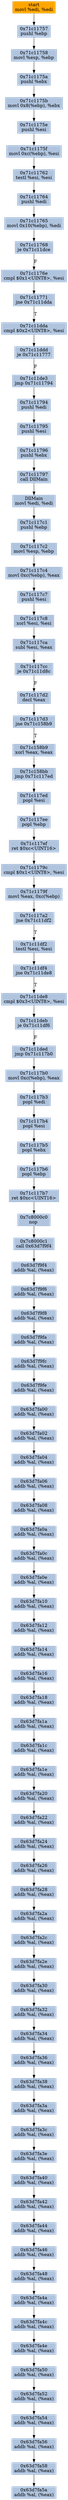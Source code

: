 digraph G {
node[shape=rectangle,style=filled,fillcolor=lightsteelblue,color=lightsteelblue]
bgcolor="transparent"
a0x71c11755movl_edi_edi[label="start\nmovl %edi, %edi",color="lightgrey",fillcolor="orange"];
a0x71c11757pushl_ebp[label="0x71c11757\npushl %ebp"];
a0x71c11758movl_esp_ebp[label="0x71c11758\nmovl %esp, %ebp"];
a0x71c1175apushl_ebx[label="0x71c1175a\npushl %ebx"];
a0x71c1175bmovl_0x8ebp__ebx[label="0x71c1175b\nmovl 0x8(%ebp), %ebx"];
a0x71c1175epushl_esi[label="0x71c1175e\npushl %esi"];
a0x71c1175fmovl_0xcebp__esi[label="0x71c1175f\nmovl 0xc(%ebp), %esi"];
a0x71c11762testl_esi_esi[label="0x71c11762\ntestl %esi, %esi"];
a0x71c11764pushl_edi[label="0x71c11764\npushl %edi"];
a0x71c11765movl_0x10ebp__edi[label="0x71c11765\nmovl 0x10(%ebp), %edi"];
a0x71c11768je_0x71c11dce[label="0x71c11768\nje 0x71c11dce"];
a0x71c1176ecmpl_0x1UINT8_esi[label="0x71c1176e\ncmpl $0x1<UINT8>, %esi"];
a0x71c11771jne_0x71c11dda[label="0x71c11771\njne 0x71c11dda"];
a0x71c11ddacmpl_0x2UINT8_esi[label="0x71c11dda\ncmpl $0x2<UINT8>, %esi"];
a0x71c11dddje_0x71c11777[label="0x71c11ddd\nje 0x71c11777"];
a0x71c11de3jmp_0x71c11794[label="0x71c11de3\njmp 0x71c11794"];
a0x71c11794pushl_edi[label="0x71c11794\npushl %edi"];
a0x71c11795pushl_esi[label="0x71c11795\npushl %esi"];
a0x71c11796pushl_ebx[label="0x71c11796\npushl %ebx"];
a0x71c11797call_DllMain[label="0x71c11797\ncall DllMain"];
a0x71c117bfmovl_edi_edi[label="DllMain\nmovl %edi, %edi"];
a0x71c117c1pushl_ebp[label="0x71c117c1\npushl %ebp"];
a0x71c117c2movl_esp_ebp[label="0x71c117c2\nmovl %esp, %ebp"];
a0x71c117c4movl_0xcebp__eax[label="0x71c117c4\nmovl 0xc(%ebp), %eax"];
a0x71c117c7pushl_esi[label="0x71c117c7\npushl %esi"];
a0x71c117c8xorl_esi_esi[label="0x71c117c8\nxorl %esi, %esi"];
a0x71c117casubl_esi_eax[label="0x71c117ca\nsubl %esi, %eax"];
a0x71c117ccje_0x71c11d8c[label="0x71c117cc\nje 0x71c11d8c"];
a0x71c117d2decl_eax[label="0x71c117d2\ndecl %eax"];
a0x71c117d3jne_0x71c158b9[label="0x71c117d3\njne 0x71c158b9"];
a0x71c158b9xorl_eax_eax[label="0x71c158b9\nxorl %eax, %eax"];
a0x71c158bbjmp_0x71c117ed[label="0x71c158bb\njmp 0x71c117ed"];
a0x71c117edpopl_esi[label="0x71c117ed\npopl %esi"];
a0x71c117eepopl_ebp[label="0x71c117ee\npopl %ebp"];
a0x71c117efret_0xcUINT16[label="0x71c117ef\nret $0xc<UINT16>"];
a0x71c1179ccmpl_0x1UINT8_esi[label="0x71c1179c\ncmpl $0x1<UINT8>, %esi"];
a0x71c1179fmovl_eax_0xcebp_[label="0x71c1179f\nmovl %eax, 0xc(%ebp)"];
a0x71c117a2jne_0x71c11df2[label="0x71c117a2\njne 0x71c11df2"];
a0x71c11df2testl_esi_esi[label="0x71c11df2\ntestl %esi, %esi"];
a0x71c11df4jne_0x71c11de8[label="0x71c11df4\njne 0x71c11de8"];
a0x71c11de8cmpl_0x3UINT8_esi[label="0x71c11de8\ncmpl $0x3<UINT8>, %esi"];
a0x71c11debje_0x71c11df6[label="0x71c11deb\nje 0x71c11df6"];
a0x71c11dedjmp_0x71c117b0[label="0x71c11ded\njmp 0x71c117b0"];
a0x71c117b0movl_0xcebp__eax[label="0x71c117b0\nmovl 0xc(%ebp), %eax"];
a0x71c117b3popl_edi[label="0x71c117b3\npopl %edi"];
a0x71c117b4popl_esi[label="0x71c117b4\npopl %esi"];
a0x71c117b5popl_ebx[label="0x71c117b5\npopl %ebx"];
a0x71c117b6popl_ebp[label="0x71c117b6\npopl %ebp"];
a0x71c117b7ret_0xcUINT16[label="0x71c117b7\nret $0xc<UINT16>"];
a0x7c8000c0nop_[label="0x7c8000c0\nnop "];
a0x7c8000c1call_0x63d7f9f4[label="0x7c8000c1\ncall 0x63d7f9f4"];
a0x63d7f9f4addb_al_eax_[label="0x63d7f9f4\naddb %al, (%eax)"];
a0x63d7f9f6addb_al_eax_[label="0x63d7f9f6\naddb %al, (%eax)"];
a0x63d7f9f8addb_al_eax_[label="0x63d7f9f8\naddb %al, (%eax)"];
a0x63d7f9faaddb_al_eax_[label="0x63d7f9fa\naddb %al, (%eax)"];
a0x63d7f9fcaddb_al_eax_[label="0x63d7f9fc\naddb %al, (%eax)"];
a0x63d7f9feaddb_al_eax_[label="0x63d7f9fe\naddb %al, (%eax)"];
a0x63d7fa00addb_al_eax_[label="0x63d7fa00\naddb %al, (%eax)"];
a0x63d7fa02addb_al_eax_[label="0x63d7fa02\naddb %al, (%eax)"];
a0x63d7fa04addb_al_eax_[label="0x63d7fa04\naddb %al, (%eax)"];
a0x63d7fa06addb_al_eax_[label="0x63d7fa06\naddb %al, (%eax)"];
a0x63d7fa08addb_al_eax_[label="0x63d7fa08\naddb %al, (%eax)"];
a0x63d7fa0aaddb_al_eax_[label="0x63d7fa0a\naddb %al, (%eax)"];
a0x63d7fa0caddb_al_eax_[label="0x63d7fa0c\naddb %al, (%eax)"];
a0x63d7fa0eaddb_al_eax_[label="0x63d7fa0e\naddb %al, (%eax)"];
a0x63d7fa10addb_al_eax_[label="0x63d7fa10\naddb %al, (%eax)"];
a0x63d7fa12addb_al_eax_[label="0x63d7fa12\naddb %al, (%eax)"];
a0x63d7fa14addb_al_eax_[label="0x63d7fa14\naddb %al, (%eax)"];
a0x63d7fa16addb_al_eax_[label="0x63d7fa16\naddb %al, (%eax)"];
a0x63d7fa18addb_al_eax_[label="0x63d7fa18\naddb %al, (%eax)"];
a0x63d7fa1aaddb_al_eax_[label="0x63d7fa1a\naddb %al, (%eax)"];
a0x63d7fa1caddb_al_eax_[label="0x63d7fa1c\naddb %al, (%eax)"];
a0x63d7fa1eaddb_al_eax_[label="0x63d7fa1e\naddb %al, (%eax)"];
a0x63d7fa20addb_al_eax_[label="0x63d7fa20\naddb %al, (%eax)"];
a0x63d7fa22addb_al_eax_[label="0x63d7fa22\naddb %al, (%eax)"];
a0x63d7fa24addb_al_eax_[label="0x63d7fa24\naddb %al, (%eax)"];
a0x63d7fa26addb_al_eax_[label="0x63d7fa26\naddb %al, (%eax)"];
a0x63d7fa28addb_al_eax_[label="0x63d7fa28\naddb %al, (%eax)"];
a0x63d7fa2aaddb_al_eax_[label="0x63d7fa2a\naddb %al, (%eax)"];
a0x63d7fa2caddb_al_eax_[label="0x63d7fa2c\naddb %al, (%eax)"];
a0x63d7fa2eaddb_al_eax_[label="0x63d7fa2e\naddb %al, (%eax)"];
a0x63d7fa30addb_al_eax_[label="0x63d7fa30\naddb %al, (%eax)"];
a0x63d7fa32addb_al_eax_[label="0x63d7fa32\naddb %al, (%eax)"];
a0x63d7fa34addb_al_eax_[label="0x63d7fa34\naddb %al, (%eax)"];
a0x63d7fa36addb_al_eax_[label="0x63d7fa36\naddb %al, (%eax)"];
a0x63d7fa38addb_al_eax_[label="0x63d7fa38\naddb %al, (%eax)"];
a0x63d7fa3aaddb_al_eax_[label="0x63d7fa3a\naddb %al, (%eax)"];
a0x63d7fa3caddb_al_eax_[label="0x63d7fa3c\naddb %al, (%eax)"];
a0x63d7fa3eaddb_al_eax_[label="0x63d7fa3e\naddb %al, (%eax)"];
a0x63d7fa40addb_al_eax_[label="0x63d7fa40\naddb %al, (%eax)"];
a0x63d7fa42addb_al_eax_[label="0x63d7fa42\naddb %al, (%eax)"];
a0x63d7fa44addb_al_eax_[label="0x63d7fa44\naddb %al, (%eax)"];
a0x63d7fa46addb_al_eax_[label="0x63d7fa46\naddb %al, (%eax)"];
a0x63d7fa48addb_al_eax_[label="0x63d7fa48\naddb %al, (%eax)"];
a0x63d7fa4aaddb_al_eax_[label="0x63d7fa4a\naddb %al, (%eax)"];
a0x63d7fa4caddb_al_eax_[label="0x63d7fa4c\naddb %al, (%eax)"];
a0x63d7fa4eaddb_al_eax_[label="0x63d7fa4e\naddb %al, (%eax)"];
a0x63d7fa50addb_al_eax_[label="0x63d7fa50\naddb %al, (%eax)"];
a0x63d7fa52addb_al_eax_[label="0x63d7fa52\naddb %al, (%eax)"];
a0x63d7fa54addb_al_eax_[label="0x63d7fa54\naddb %al, (%eax)"];
a0x63d7fa56addb_al_eax_[label="0x63d7fa56\naddb %al, (%eax)"];
a0x63d7fa58addb_al_eax_[label="0x63d7fa58\naddb %al, (%eax)"];
a0x63d7fa5aaddb_al_eax_[label="0x63d7fa5a\naddb %al, (%eax)"];
a0x71c11755movl_edi_edi -> a0x71c11757pushl_ebp [color="#000000"];
a0x71c11757pushl_ebp -> a0x71c11758movl_esp_ebp [color="#000000"];
a0x71c11758movl_esp_ebp -> a0x71c1175apushl_ebx [color="#000000"];
a0x71c1175apushl_ebx -> a0x71c1175bmovl_0x8ebp__ebx [color="#000000"];
a0x71c1175bmovl_0x8ebp__ebx -> a0x71c1175epushl_esi [color="#000000"];
a0x71c1175epushl_esi -> a0x71c1175fmovl_0xcebp__esi [color="#000000"];
a0x71c1175fmovl_0xcebp__esi -> a0x71c11762testl_esi_esi [color="#000000"];
a0x71c11762testl_esi_esi -> a0x71c11764pushl_edi [color="#000000"];
a0x71c11764pushl_edi -> a0x71c11765movl_0x10ebp__edi [color="#000000"];
a0x71c11765movl_0x10ebp__edi -> a0x71c11768je_0x71c11dce [color="#000000"];
a0x71c11768je_0x71c11dce -> a0x71c1176ecmpl_0x1UINT8_esi [color="#000000",label="F"];
a0x71c1176ecmpl_0x1UINT8_esi -> a0x71c11771jne_0x71c11dda [color="#000000"];
a0x71c11771jne_0x71c11dda -> a0x71c11ddacmpl_0x2UINT8_esi [color="#000000",label="T"];
a0x71c11ddacmpl_0x2UINT8_esi -> a0x71c11dddje_0x71c11777 [color="#000000"];
a0x71c11dddje_0x71c11777 -> a0x71c11de3jmp_0x71c11794 [color="#000000",label="F"];
a0x71c11de3jmp_0x71c11794 -> a0x71c11794pushl_edi [color="#000000"];
a0x71c11794pushl_edi -> a0x71c11795pushl_esi [color="#000000"];
a0x71c11795pushl_esi -> a0x71c11796pushl_ebx [color="#000000"];
a0x71c11796pushl_ebx -> a0x71c11797call_DllMain [color="#000000"];
a0x71c11797call_DllMain -> a0x71c117bfmovl_edi_edi [color="#000000"];
a0x71c117bfmovl_edi_edi -> a0x71c117c1pushl_ebp [color="#000000"];
a0x71c117c1pushl_ebp -> a0x71c117c2movl_esp_ebp [color="#000000"];
a0x71c117c2movl_esp_ebp -> a0x71c117c4movl_0xcebp__eax [color="#000000"];
a0x71c117c4movl_0xcebp__eax -> a0x71c117c7pushl_esi [color="#000000"];
a0x71c117c7pushl_esi -> a0x71c117c8xorl_esi_esi [color="#000000"];
a0x71c117c8xorl_esi_esi -> a0x71c117casubl_esi_eax [color="#000000"];
a0x71c117casubl_esi_eax -> a0x71c117ccje_0x71c11d8c [color="#000000"];
a0x71c117ccje_0x71c11d8c -> a0x71c117d2decl_eax [color="#000000",label="F"];
a0x71c117d2decl_eax -> a0x71c117d3jne_0x71c158b9 [color="#000000"];
a0x71c117d3jne_0x71c158b9 -> a0x71c158b9xorl_eax_eax [color="#000000",label="T"];
a0x71c158b9xorl_eax_eax -> a0x71c158bbjmp_0x71c117ed [color="#000000"];
a0x71c158bbjmp_0x71c117ed -> a0x71c117edpopl_esi [color="#000000"];
a0x71c117edpopl_esi -> a0x71c117eepopl_ebp [color="#000000"];
a0x71c117eepopl_ebp -> a0x71c117efret_0xcUINT16 [color="#000000"];
a0x71c117efret_0xcUINT16 -> a0x71c1179ccmpl_0x1UINT8_esi [color="#000000"];
a0x71c1179ccmpl_0x1UINT8_esi -> a0x71c1179fmovl_eax_0xcebp_ [color="#000000"];
a0x71c1179fmovl_eax_0xcebp_ -> a0x71c117a2jne_0x71c11df2 [color="#000000"];
a0x71c117a2jne_0x71c11df2 -> a0x71c11df2testl_esi_esi [color="#000000",label="T"];
a0x71c11df2testl_esi_esi -> a0x71c11df4jne_0x71c11de8 [color="#000000"];
a0x71c11df4jne_0x71c11de8 -> a0x71c11de8cmpl_0x3UINT8_esi [color="#000000",label="T"];
a0x71c11de8cmpl_0x3UINT8_esi -> a0x71c11debje_0x71c11df6 [color="#000000"];
a0x71c11debje_0x71c11df6 -> a0x71c11dedjmp_0x71c117b0 [color="#000000",label="F"];
a0x71c11dedjmp_0x71c117b0 -> a0x71c117b0movl_0xcebp__eax [color="#000000"];
a0x71c117b0movl_0xcebp__eax -> a0x71c117b3popl_edi [color="#000000"];
a0x71c117b3popl_edi -> a0x71c117b4popl_esi [color="#000000"];
a0x71c117b4popl_esi -> a0x71c117b5popl_ebx [color="#000000"];
a0x71c117b5popl_ebx -> a0x71c117b6popl_ebp [color="#000000"];
a0x71c117b6popl_ebp -> a0x71c117b7ret_0xcUINT16 [color="#000000"];
a0x71c117b7ret_0xcUINT16 -> a0x7c8000c0nop_ [color="#000000"];
a0x7c8000c0nop_ -> a0x7c8000c1call_0x63d7f9f4 [color="#000000"];
a0x7c8000c1call_0x63d7f9f4 -> a0x63d7f9f4addb_al_eax_ [color="#000000"];
a0x63d7f9f4addb_al_eax_ -> a0x63d7f9f6addb_al_eax_ [color="#000000"];
a0x63d7f9f6addb_al_eax_ -> a0x63d7f9f8addb_al_eax_ [color="#000000"];
a0x63d7f9f8addb_al_eax_ -> a0x63d7f9faaddb_al_eax_ [color="#000000"];
a0x63d7f9faaddb_al_eax_ -> a0x63d7f9fcaddb_al_eax_ [color="#000000"];
a0x63d7f9fcaddb_al_eax_ -> a0x63d7f9feaddb_al_eax_ [color="#000000"];
a0x63d7f9feaddb_al_eax_ -> a0x63d7fa00addb_al_eax_ [color="#000000"];
a0x63d7fa00addb_al_eax_ -> a0x63d7fa02addb_al_eax_ [color="#000000"];
a0x63d7fa02addb_al_eax_ -> a0x63d7fa04addb_al_eax_ [color="#000000"];
a0x63d7fa04addb_al_eax_ -> a0x63d7fa06addb_al_eax_ [color="#000000"];
a0x63d7fa06addb_al_eax_ -> a0x63d7fa08addb_al_eax_ [color="#000000"];
a0x63d7fa08addb_al_eax_ -> a0x63d7fa0aaddb_al_eax_ [color="#000000"];
a0x63d7fa0aaddb_al_eax_ -> a0x63d7fa0caddb_al_eax_ [color="#000000"];
a0x63d7fa0caddb_al_eax_ -> a0x63d7fa0eaddb_al_eax_ [color="#000000"];
a0x63d7fa0eaddb_al_eax_ -> a0x63d7fa10addb_al_eax_ [color="#000000"];
a0x63d7fa10addb_al_eax_ -> a0x63d7fa12addb_al_eax_ [color="#000000"];
a0x63d7fa12addb_al_eax_ -> a0x63d7fa14addb_al_eax_ [color="#000000"];
a0x63d7fa14addb_al_eax_ -> a0x63d7fa16addb_al_eax_ [color="#000000"];
a0x63d7fa16addb_al_eax_ -> a0x63d7fa18addb_al_eax_ [color="#000000"];
a0x63d7fa18addb_al_eax_ -> a0x63d7fa1aaddb_al_eax_ [color="#000000"];
a0x63d7fa1aaddb_al_eax_ -> a0x63d7fa1caddb_al_eax_ [color="#000000"];
a0x63d7fa1caddb_al_eax_ -> a0x63d7fa1eaddb_al_eax_ [color="#000000"];
a0x63d7fa1eaddb_al_eax_ -> a0x63d7fa20addb_al_eax_ [color="#000000"];
a0x63d7fa20addb_al_eax_ -> a0x63d7fa22addb_al_eax_ [color="#000000"];
a0x63d7fa22addb_al_eax_ -> a0x63d7fa24addb_al_eax_ [color="#000000"];
a0x63d7fa24addb_al_eax_ -> a0x63d7fa26addb_al_eax_ [color="#000000"];
a0x63d7fa26addb_al_eax_ -> a0x63d7fa28addb_al_eax_ [color="#000000"];
a0x63d7fa28addb_al_eax_ -> a0x63d7fa2aaddb_al_eax_ [color="#000000"];
a0x63d7fa2aaddb_al_eax_ -> a0x63d7fa2caddb_al_eax_ [color="#000000"];
a0x63d7fa2caddb_al_eax_ -> a0x63d7fa2eaddb_al_eax_ [color="#000000"];
a0x63d7fa2eaddb_al_eax_ -> a0x63d7fa30addb_al_eax_ [color="#000000"];
a0x63d7fa30addb_al_eax_ -> a0x63d7fa32addb_al_eax_ [color="#000000"];
a0x63d7fa32addb_al_eax_ -> a0x63d7fa34addb_al_eax_ [color="#000000"];
a0x63d7fa34addb_al_eax_ -> a0x63d7fa36addb_al_eax_ [color="#000000"];
a0x63d7fa36addb_al_eax_ -> a0x63d7fa38addb_al_eax_ [color="#000000"];
a0x63d7fa38addb_al_eax_ -> a0x63d7fa3aaddb_al_eax_ [color="#000000"];
a0x63d7fa3aaddb_al_eax_ -> a0x63d7fa3caddb_al_eax_ [color="#000000"];
a0x63d7fa3caddb_al_eax_ -> a0x63d7fa3eaddb_al_eax_ [color="#000000"];
a0x63d7fa3eaddb_al_eax_ -> a0x63d7fa40addb_al_eax_ [color="#000000"];
a0x63d7fa40addb_al_eax_ -> a0x63d7fa42addb_al_eax_ [color="#000000"];
a0x63d7fa42addb_al_eax_ -> a0x63d7fa44addb_al_eax_ [color="#000000"];
a0x63d7fa44addb_al_eax_ -> a0x63d7fa46addb_al_eax_ [color="#000000"];
a0x63d7fa46addb_al_eax_ -> a0x63d7fa48addb_al_eax_ [color="#000000"];
a0x63d7fa48addb_al_eax_ -> a0x63d7fa4aaddb_al_eax_ [color="#000000"];
a0x63d7fa4aaddb_al_eax_ -> a0x63d7fa4caddb_al_eax_ [color="#000000"];
a0x63d7fa4caddb_al_eax_ -> a0x63d7fa4eaddb_al_eax_ [color="#000000"];
a0x63d7fa4eaddb_al_eax_ -> a0x63d7fa50addb_al_eax_ [color="#000000"];
a0x63d7fa50addb_al_eax_ -> a0x63d7fa52addb_al_eax_ [color="#000000"];
a0x63d7fa52addb_al_eax_ -> a0x63d7fa54addb_al_eax_ [color="#000000"];
a0x63d7fa54addb_al_eax_ -> a0x63d7fa56addb_al_eax_ [color="#000000"];
a0x63d7fa56addb_al_eax_ -> a0x63d7fa58addb_al_eax_ [color="#000000"];
a0x63d7fa58addb_al_eax_ -> a0x63d7fa5aaddb_al_eax_ [color="#000000"];
}
